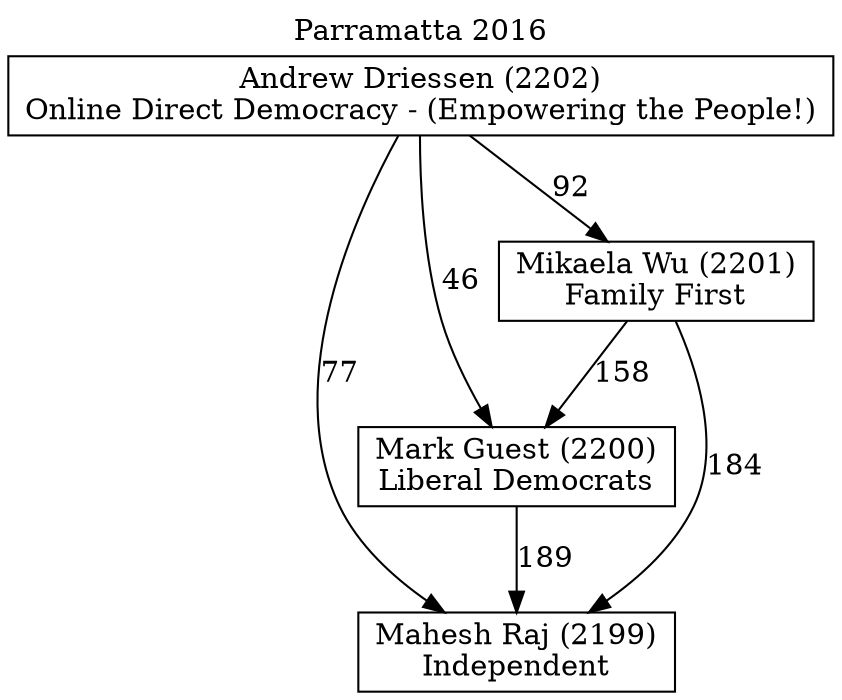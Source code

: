 // House preference flow
digraph "Mahesh Raj (2199)_Parramatta_2016" {
	graph [label="Parramatta 2016" labelloc=t mclimit=10]
	node [shape=box]
	"Mahesh Raj (2199)" [label="Mahesh Raj (2199)
Independent"]
	"Mark Guest (2200)" [label="Mark Guest (2200)
Liberal Democrats"]
	"Mikaela Wu (2201)" [label="Mikaela Wu (2201)
Family First"]
	"Andrew Driessen (2202)" [label="Andrew Driessen (2202)
Online Direct Democracy - (Empowering the People!)"]
	"Mark Guest (2200)" -> "Mahesh Raj (2199)" [label=189]
	"Mikaela Wu (2201)" -> "Mark Guest (2200)" [label=158]
	"Andrew Driessen (2202)" -> "Mikaela Wu (2201)" [label=92]
	"Mikaela Wu (2201)" -> "Mahesh Raj (2199)" [label=184]
	"Andrew Driessen (2202)" -> "Mahesh Raj (2199)" [label=77]
	"Andrew Driessen (2202)" -> "Mark Guest (2200)" [label=46]
}
